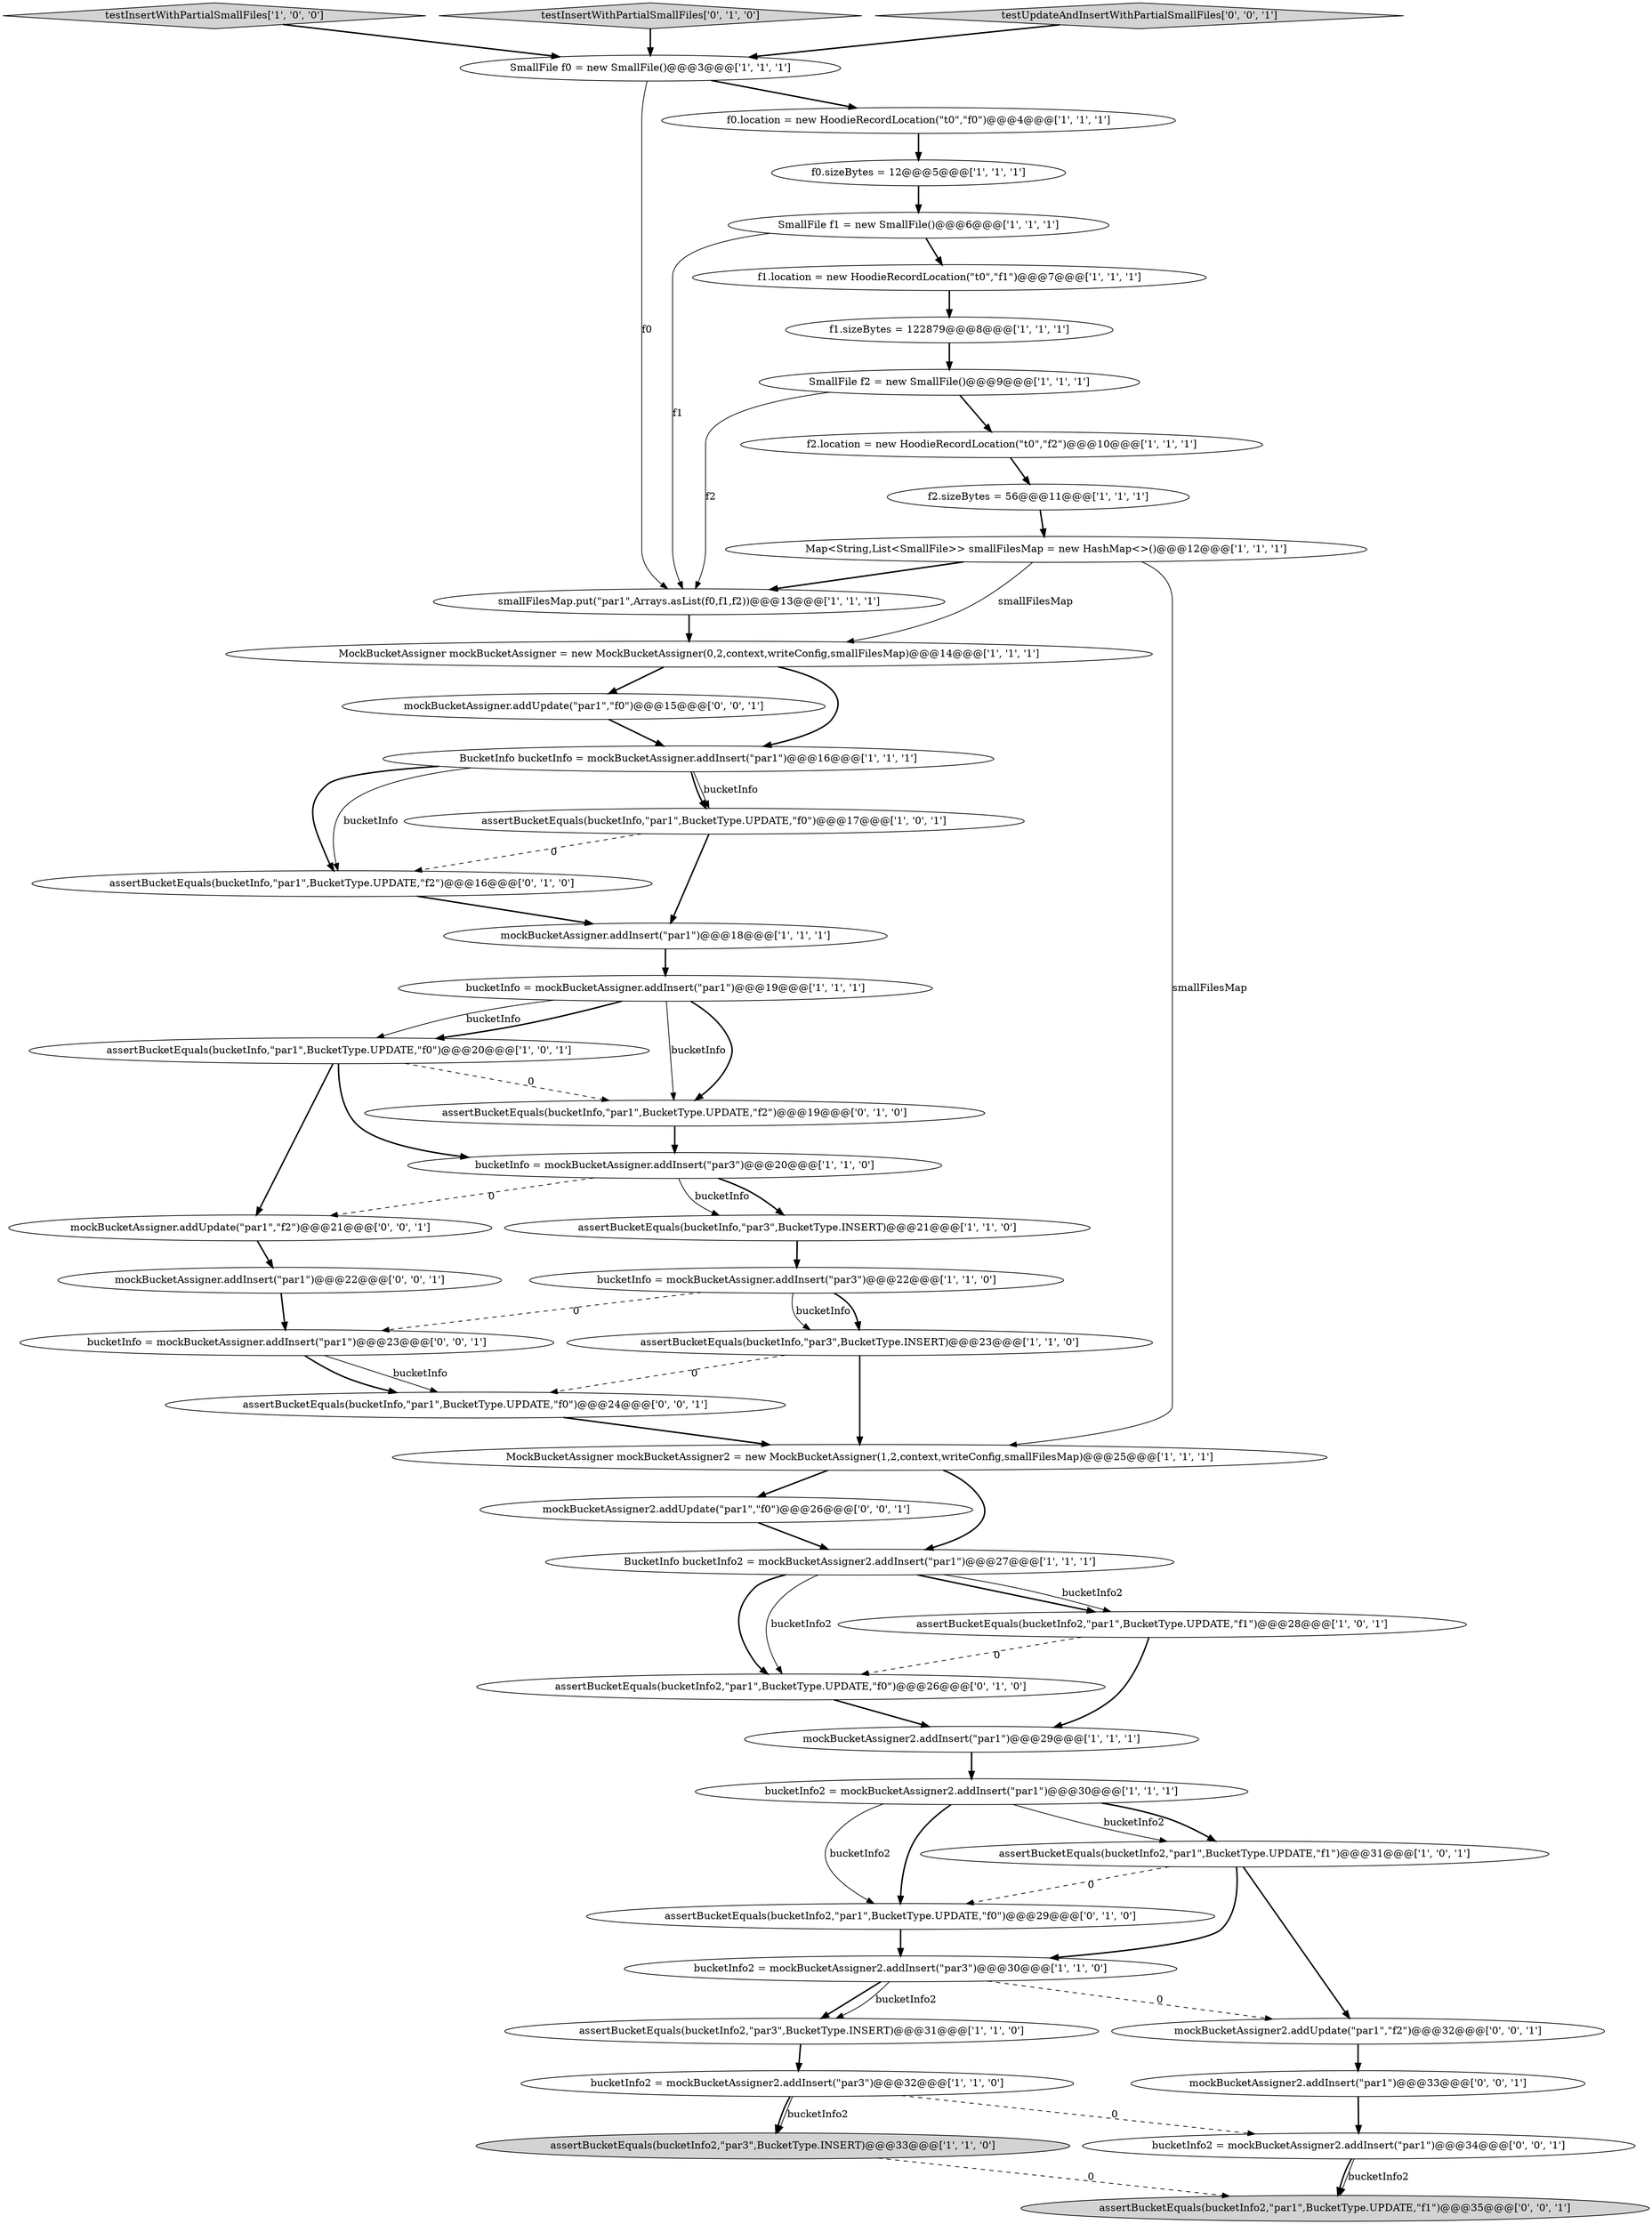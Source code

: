 digraph {
46 [style = filled, label = "assertBucketEquals(bucketInfo,\"par1\",BucketType.UPDATE,\"f0\")@@@24@@@['0', '0', '1']", fillcolor = white, shape = ellipse image = "AAA0AAABBB3BBB"];
39 [style = filled, label = "mockBucketAssigner2.addUpdate(\"par1\",\"f0\")@@@26@@@['0', '0', '1']", fillcolor = white, shape = ellipse image = "AAA0AAABBB3BBB"];
15 [style = filled, label = "bucketInfo2 = mockBucketAssigner2.addInsert(\"par3\")@@@30@@@['1', '1', '0']", fillcolor = white, shape = ellipse image = "AAA0AAABBB1BBB"];
26 [style = filled, label = "testInsertWithPartialSmallFiles['1', '0', '0']", fillcolor = lightgray, shape = diamond image = "AAA0AAABBB1BBB"];
32 [style = filled, label = "testInsertWithPartialSmallFiles['0', '1', '0']", fillcolor = lightgray, shape = diamond image = "AAA0AAABBB2BBB"];
12 [style = filled, label = "smallFilesMap.put(\"par1\",Arrays.asList(f0,f1,f2))@@@13@@@['1', '1', '1']", fillcolor = white, shape = ellipse image = "AAA0AAABBB1BBB"];
18 [style = filled, label = "assertBucketEquals(bucketInfo,\"par3\",BucketType.INSERT)@@@23@@@['1', '1', '0']", fillcolor = white, shape = ellipse image = "AAA0AAABBB1BBB"];
13 [style = filled, label = "assertBucketEquals(bucketInfo2,\"par3\",BucketType.INSERT)@@@33@@@['1', '1', '0']", fillcolor = lightgray, shape = ellipse image = "AAA0AAABBB1BBB"];
28 [style = filled, label = "mockBucketAssigner.addInsert(\"par1\")@@@18@@@['1', '1', '1']", fillcolor = white, shape = ellipse image = "AAA0AAABBB1BBB"];
29 [style = filled, label = "assertBucketEquals(bucketInfo,\"par1\",BucketType.UPDATE,\"f0\")@@@20@@@['1', '0', '1']", fillcolor = white, shape = ellipse image = "AAA0AAABBB1BBB"];
5 [style = filled, label = "f1.location = new HoodieRecordLocation(\"t0\",\"f1\")@@@7@@@['1', '1', '1']", fillcolor = white, shape = ellipse image = "AAA0AAABBB1BBB"];
43 [style = filled, label = "assertBucketEquals(bucketInfo2,\"par1\",BucketType.UPDATE,\"f1\")@@@35@@@['0', '0', '1']", fillcolor = lightgray, shape = ellipse image = "AAA0AAABBB3BBB"];
31 [style = filled, label = "assertBucketEquals(bucketInfo2,\"par3\",BucketType.INSERT)@@@31@@@['1', '1', '0']", fillcolor = white, shape = ellipse image = "AAA0AAABBB1BBB"];
14 [style = filled, label = "SmallFile f1 = new SmallFile()@@@6@@@['1', '1', '1']", fillcolor = white, shape = ellipse image = "AAA0AAABBB1BBB"];
1 [style = filled, label = "bucketInfo2 = mockBucketAssigner2.addInsert(\"par1\")@@@30@@@['1', '1', '1']", fillcolor = white, shape = ellipse image = "AAA0AAABBB1BBB"];
34 [style = filled, label = "assertBucketEquals(bucketInfo2,\"par1\",BucketType.UPDATE,\"f0\")@@@29@@@['0', '1', '0']", fillcolor = white, shape = ellipse image = "AAA1AAABBB2BBB"];
19 [style = filled, label = "f0.location = new HoodieRecordLocation(\"t0\",\"f0\")@@@4@@@['1', '1', '1']", fillcolor = white, shape = ellipse image = "AAA0AAABBB1BBB"];
35 [style = filled, label = "assertBucketEquals(bucketInfo2,\"par1\",BucketType.UPDATE,\"f0\")@@@26@@@['0', '1', '0']", fillcolor = white, shape = ellipse image = "AAA1AAABBB2BBB"];
42 [style = filled, label = "testUpdateAndInsertWithPartialSmallFiles['0', '0', '1']", fillcolor = lightgray, shape = diamond image = "AAA0AAABBB3BBB"];
44 [style = filled, label = "bucketInfo2 = mockBucketAssigner2.addInsert(\"par1\")@@@34@@@['0', '0', '1']", fillcolor = white, shape = ellipse image = "AAA0AAABBB3BBB"];
47 [style = filled, label = "bucketInfo = mockBucketAssigner.addInsert(\"par1\")@@@23@@@['0', '0', '1']", fillcolor = white, shape = ellipse image = "AAA0AAABBB3BBB"];
27 [style = filled, label = "Map<String,List<SmallFile>> smallFilesMap = new HashMap<>()@@@12@@@['1', '1', '1']", fillcolor = white, shape = ellipse image = "AAA0AAABBB1BBB"];
10 [style = filled, label = "f2.sizeBytes = 56@@@11@@@['1', '1', '1']", fillcolor = white, shape = ellipse image = "AAA0AAABBB1BBB"];
17 [style = filled, label = "bucketInfo = mockBucketAssigner.addInsert(\"par1\")@@@19@@@['1', '1', '1']", fillcolor = white, shape = ellipse image = "AAA0AAABBB1BBB"];
22 [style = filled, label = "assertBucketEquals(bucketInfo,\"par3\",BucketType.INSERT)@@@21@@@['1', '1', '0']", fillcolor = white, shape = ellipse image = "AAA0AAABBB1BBB"];
24 [style = filled, label = "f1.sizeBytes = 122879@@@8@@@['1', '1', '1']", fillcolor = white, shape = ellipse image = "AAA0AAABBB1BBB"];
33 [style = filled, label = "assertBucketEquals(bucketInfo,\"par1\",BucketType.UPDATE,\"f2\")@@@16@@@['0', '1', '0']", fillcolor = white, shape = ellipse image = "AAA1AAABBB2BBB"];
21 [style = filled, label = "MockBucketAssigner mockBucketAssigner = new MockBucketAssigner(0,2,context,writeConfig,smallFilesMap)@@@14@@@['1', '1', '1']", fillcolor = white, shape = ellipse image = "AAA0AAABBB1BBB"];
38 [style = filled, label = "mockBucketAssigner2.addUpdate(\"par1\",\"f2\")@@@32@@@['0', '0', '1']", fillcolor = white, shape = ellipse image = "AAA0AAABBB3BBB"];
3 [style = filled, label = "assertBucketEquals(bucketInfo2,\"par1\",BucketType.UPDATE,\"f1\")@@@28@@@['1', '0', '1']", fillcolor = white, shape = ellipse image = "AAA0AAABBB1BBB"];
40 [style = filled, label = "mockBucketAssigner.addUpdate(\"par1\",\"f0\")@@@15@@@['0', '0', '1']", fillcolor = white, shape = ellipse image = "AAA0AAABBB3BBB"];
41 [style = filled, label = "mockBucketAssigner2.addInsert(\"par1\")@@@33@@@['0', '0', '1']", fillcolor = white, shape = ellipse image = "AAA0AAABBB3BBB"];
20 [style = filled, label = "SmallFile f2 = new SmallFile()@@@9@@@['1', '1', '1']", fillcolor = white, shape = ellipse image = "AAA0AAABBB1BBB"];
4 [style = filled, label = "f0.sizeBytes = 12@@@5@@@['1', '1', '1']", fillcolor = white, shape = ellipse image = "AAA0AAABBB1BBB"];
30 [style = filled, label = "assertBucketEquals(bucketInfo,\"par1\",BucketType.UPDATE,\"f0\")@@@17@@@['1', '0', '1']", fillcolor = white, shape = ellipse image = "AAA0AAABBB1BBB"];
0 [style = filled, label = "bucketInfo = mockBucketAssigner.addInsert(\"par3\")@@@22@@@['1', '1', '0']", fillcolor = white, shape = ellipse image = "AAA0AAABBB1BBB"];
25 [style = filled, label = "SmallFile f0 = new SmallFile()@@@3@@@['1', '1', '1']", fillcolor = white, shape = ellipse image = "AAA0AAABBB1BBB"];
8 [style = filled, label = "f2.location = new HoodieRecordLocation(\"t0\",\"f2\")@@@10@@@['1', '1', '1']", fillcolor = white, shape = ellipse image = "AAA0AAABBB1BBB"];
9 [style = filled, label = "bucketInfo2 = mockBucketAssigner2.addInsert(\"par3\")@@@32@@@['1', '1', '0']", fillcolor = white, shape = ellipse image = "AAA0AAABBB1BBB"];
16 [style = filled, label = "mockBucketAssigner2.addInsert(\"par1\")@@@29@@@['1', '1', '1']", fillcolor = white, shape = ellipse image = "AAA0AAABBB1BBB"];
37 [style = filled, label = "mockBucketAssigner.addInsert(\"par1\")@@@22@@@['0', '0', '1']", fillcolor = white, shape = ellipse image = "AAA0AAABBB3BBB"];
11 [style = filled, label = "BucketInfo bucketInfo2 = mockBucketAssigner2.addInsert(\"par1\")@@@27@@@['1', '1', '1']", fillcolor = white, shape = ellipse image = "AAA0AAABBB1BBB"];
7 [style = filled, label = "MockBucketAssigner mockBucketAssigner2 = new MockBucketAssigner(1,2,context,writeConfig,smallFilesMap)@@@25@@@['1', '1', '1']", fillcolor = white, shape = ellipse image = "AAA0AAABBB1BBB"];
23 [style = filled, label = "assertBucketEquals(bucketInfo2,\"par1\",BucketType.UPDATE,\"f1\")@@@31@@@['1', '0', '1']", fillcolor = white, shape = ellipse image = "AAA0AAABBB1BBB"];
45 [style = filled, label = "mockBucketAssigner.addUpdate(\"par1\",\"f2\")@@@21@@@['0', '0', '1']", fillcolor = white, shape = ellipse image = "AAA0AAABBB3BBB"];
2 [style = filled, label = "bucketInfo = mockBucketAssigner.addInsert(\"par3\")@@@20@@@['1', '1', '0']", fillcolor = white, shape = ellipse image = "AAA0AAABBB1BBB"];
6 [style = filled, label = "BucketInfo bucketInfo = mockBucketAssigner.addInsert(\"par1\")@@@16@@@['1', '1', '1']", fillcolor = white, shape = ellipse image = "AAA0AAABBB1BBB"];
36 [style = filled, label = "assertBucketEquals(bucketInfo,\"par1\",BucketType.UPDATE,\"f2\")@@@19@@@['0', '1', '0']", fillcolor = white, shape = ellipse image = "AAA1AAABBB2BBB"];
14->5 [style = bold, label=""];
1->23 [style = solid, label="bucketInfo2"];
11->3 [style = bold, label=""];
21->40 [style = bold, label=""];
29->45 [style = bold, label=""];
44->43 [style = bold, label=""];
30->33 [style = dashed, label="0"];
34->15 [style = bold, label=""];
23->15 [style = bold, label=""];
27->12 [style = bold, label=""];
2->45 [style = dashed, label="0"];
27->7 [style = solid, label="smallFilesMap"];
17->36 [style = solid, label="bucketInfo"];
24->20 [style = bold, label=""];
22->0 [style = bold, label=""];
29->2 [style = bold, label=""];
31->9 [style = bold, label=""];
25->19 [style = bold, label=""];
36->2 [style = bold, label=""];
41->44 [style = bold, label=""];
9->13 [style = bold, label=""];
12->21 [style = bold, label=""];
29->36 [style = dashed, label="0"];
47->46 [style = bold, label=""];
10->27 [style = bold, label=""];
15->31 [style = bold, label=""];
20->8 [style = bold, label=""];
38->41 [style = bold, label=""];
9->44 [style = dashed, label="0"];
1->23 [style = bold, label=""];
7->11 [style = bold, label=""];
2->22 [style = solid, label="bucketInfo"];
35->16 [style = bold, label=""];
6->33 [style = bold, label=""];
3->35 [style = dashed, label="0"];
33->28 [style = bold, label=""];
25->12 [style = solid, label="f0"];
6->33 [style = solid, label="bucketInfo"];
47->46 [style = solid, label="bucketInfo"];
11->3 [style = solid, label="bucketInfo2"];
0->47 [style = dashed, label="0"];
26->25 [style = bold, label=""];
14->12 [style = solid, label="f1"];
15->38 [style = dashed, label="0"];
17->36 [style = bold, label=""];
23->34 [style = dashed, label="0"];
16->1 [style = bold, label=""];
32->25 [style = bold, label=""];
20->12 [style = solid, label="f2"];
40->6 [style = bold, label=""];
5->24 [style = bold, label=""];
17->29 [style = solid, label="bucketInfo"];
9->13 [style = solid, label="bucketInfo2"];
18->46 [style = dashed, label="0"];
2->22 [style = bold, label=""];
7->39 [style = bold, label=""];
1->34 [style = solid, label="bucketInfo2"];
13->43 [style = dashed, label="0"];
11->35 [style = bold, label=""];
11->35 [style = solid, label="bucketInfo2"];
19->4 [style = bold, label=""];
23->38 [style = bold, label=""];
4->14 [style = bold, label=""];
6->30 [style = bold, label=""];
46->7 [style = bold, label=""];
30->28 [style = bold, label=""];
0->18 [style = solid, label="bucketInfo"];
45->37 [style = bold, label=""];
3->16 [style = bold, label=""];
37->47 [style = bold, label=""];
6->30 [style = solid, label="bucketInfo"];
21->6 [style = bold, label=""];
42->25 [style = bold, label=""];
44->43 [style = solid, label="bucketInfo2"];
0->18 [style = bold, label=""];
8->10 [style = bold, label=""];
17->29 [style = bold, label=""];
1->34 [style = bold, label=""];
27->21 [style = solid, label="smallFilesMap"];
15->31 [style = solid, label="bucketInfo2"];
28->17 [style = bold, label=""];
39->11 [style = bold, label=""];
18->7 [style = bold, label=""];
}
